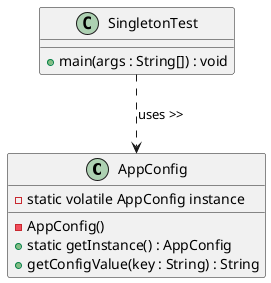 @startuml

class AppConfig {
    - static volatile AppConfig instance
    - AppConfig()
    + static getInstance() : AppConfig
    + getConfigValue(key : String) : String
}

class SingletonTest {
    + main(args : String[]) : void
}


SingletonTest .down.> AppConfig : uses >>

@enduml
